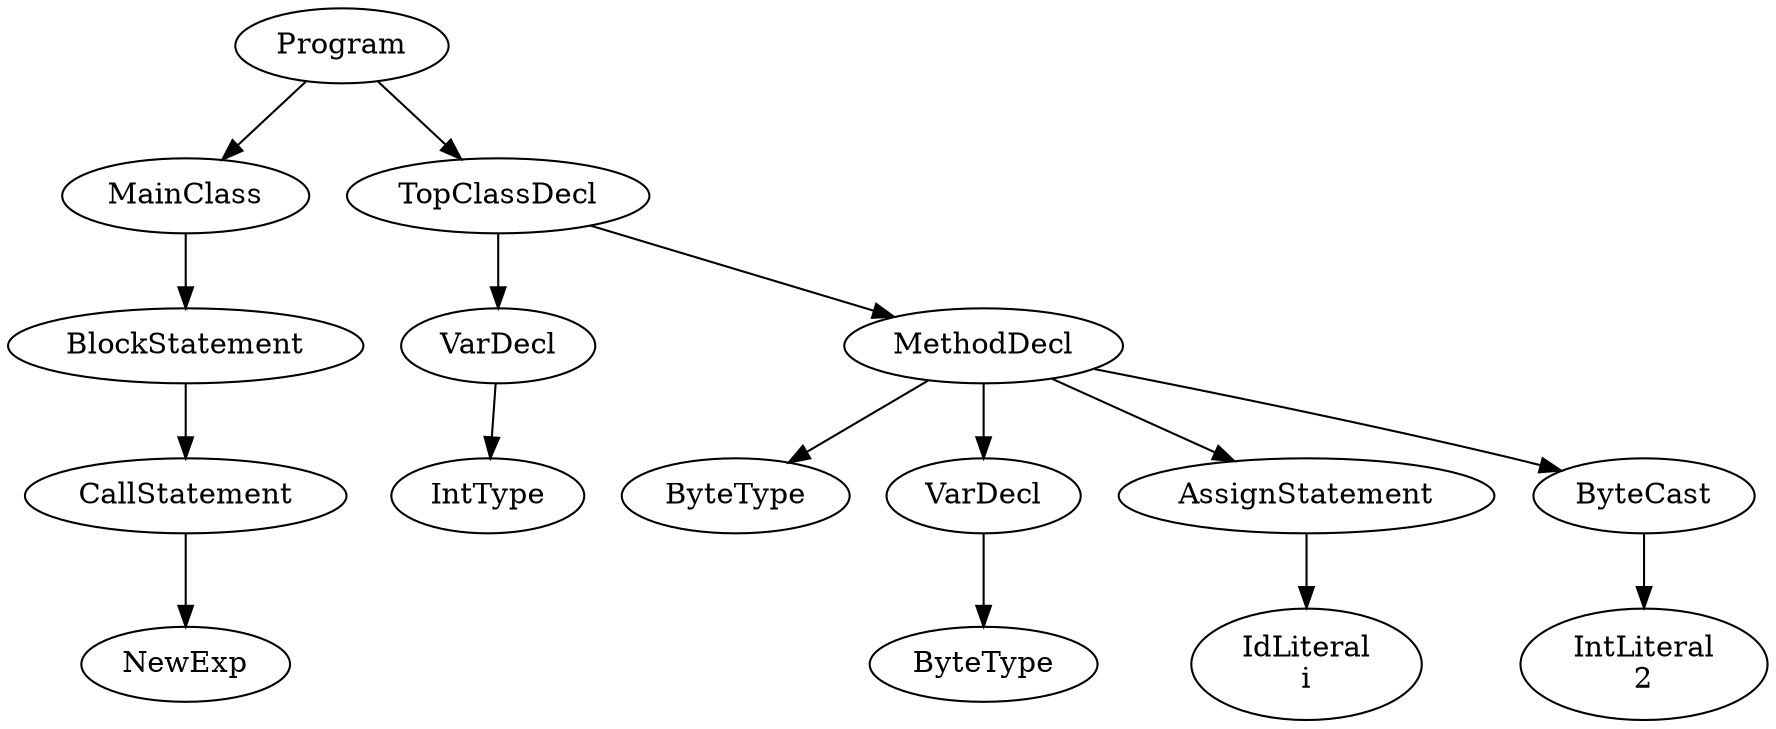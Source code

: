digraph ASTGraph {
0 [ label="Program" ];
1 [ label="MainClass" ];
0 -> 1
2 [ label="BlockStatement" ];
1 -> 2
3 [ label="CallStatement" ];
2 -> 3
4 [ label="NewExp" ];
3 -> 4
5 [ label="TopClassDecl" ];
0 -> 5
6 [ label="VarDecl" ];
5 -> 6
7 [ label="IntType" ];
6 -> 7
8 [ label="MethodDecl" ];
5 -> 8
9 [ label="ByteType" ];
8 -> 9
10 [ label="VarDecl" ];
8 -> 10
11 [ label="ByteType" ];
10 -> 11
12 [ label="AssignStatement" ];
8 -> 12
13 [ label="IdLiteral\ni" ];
12 -> 13
14 [ label="ByteCast" ];
8 -> 14
15 [ label="IntLiteral\n2" ];
14 -> 15
}
